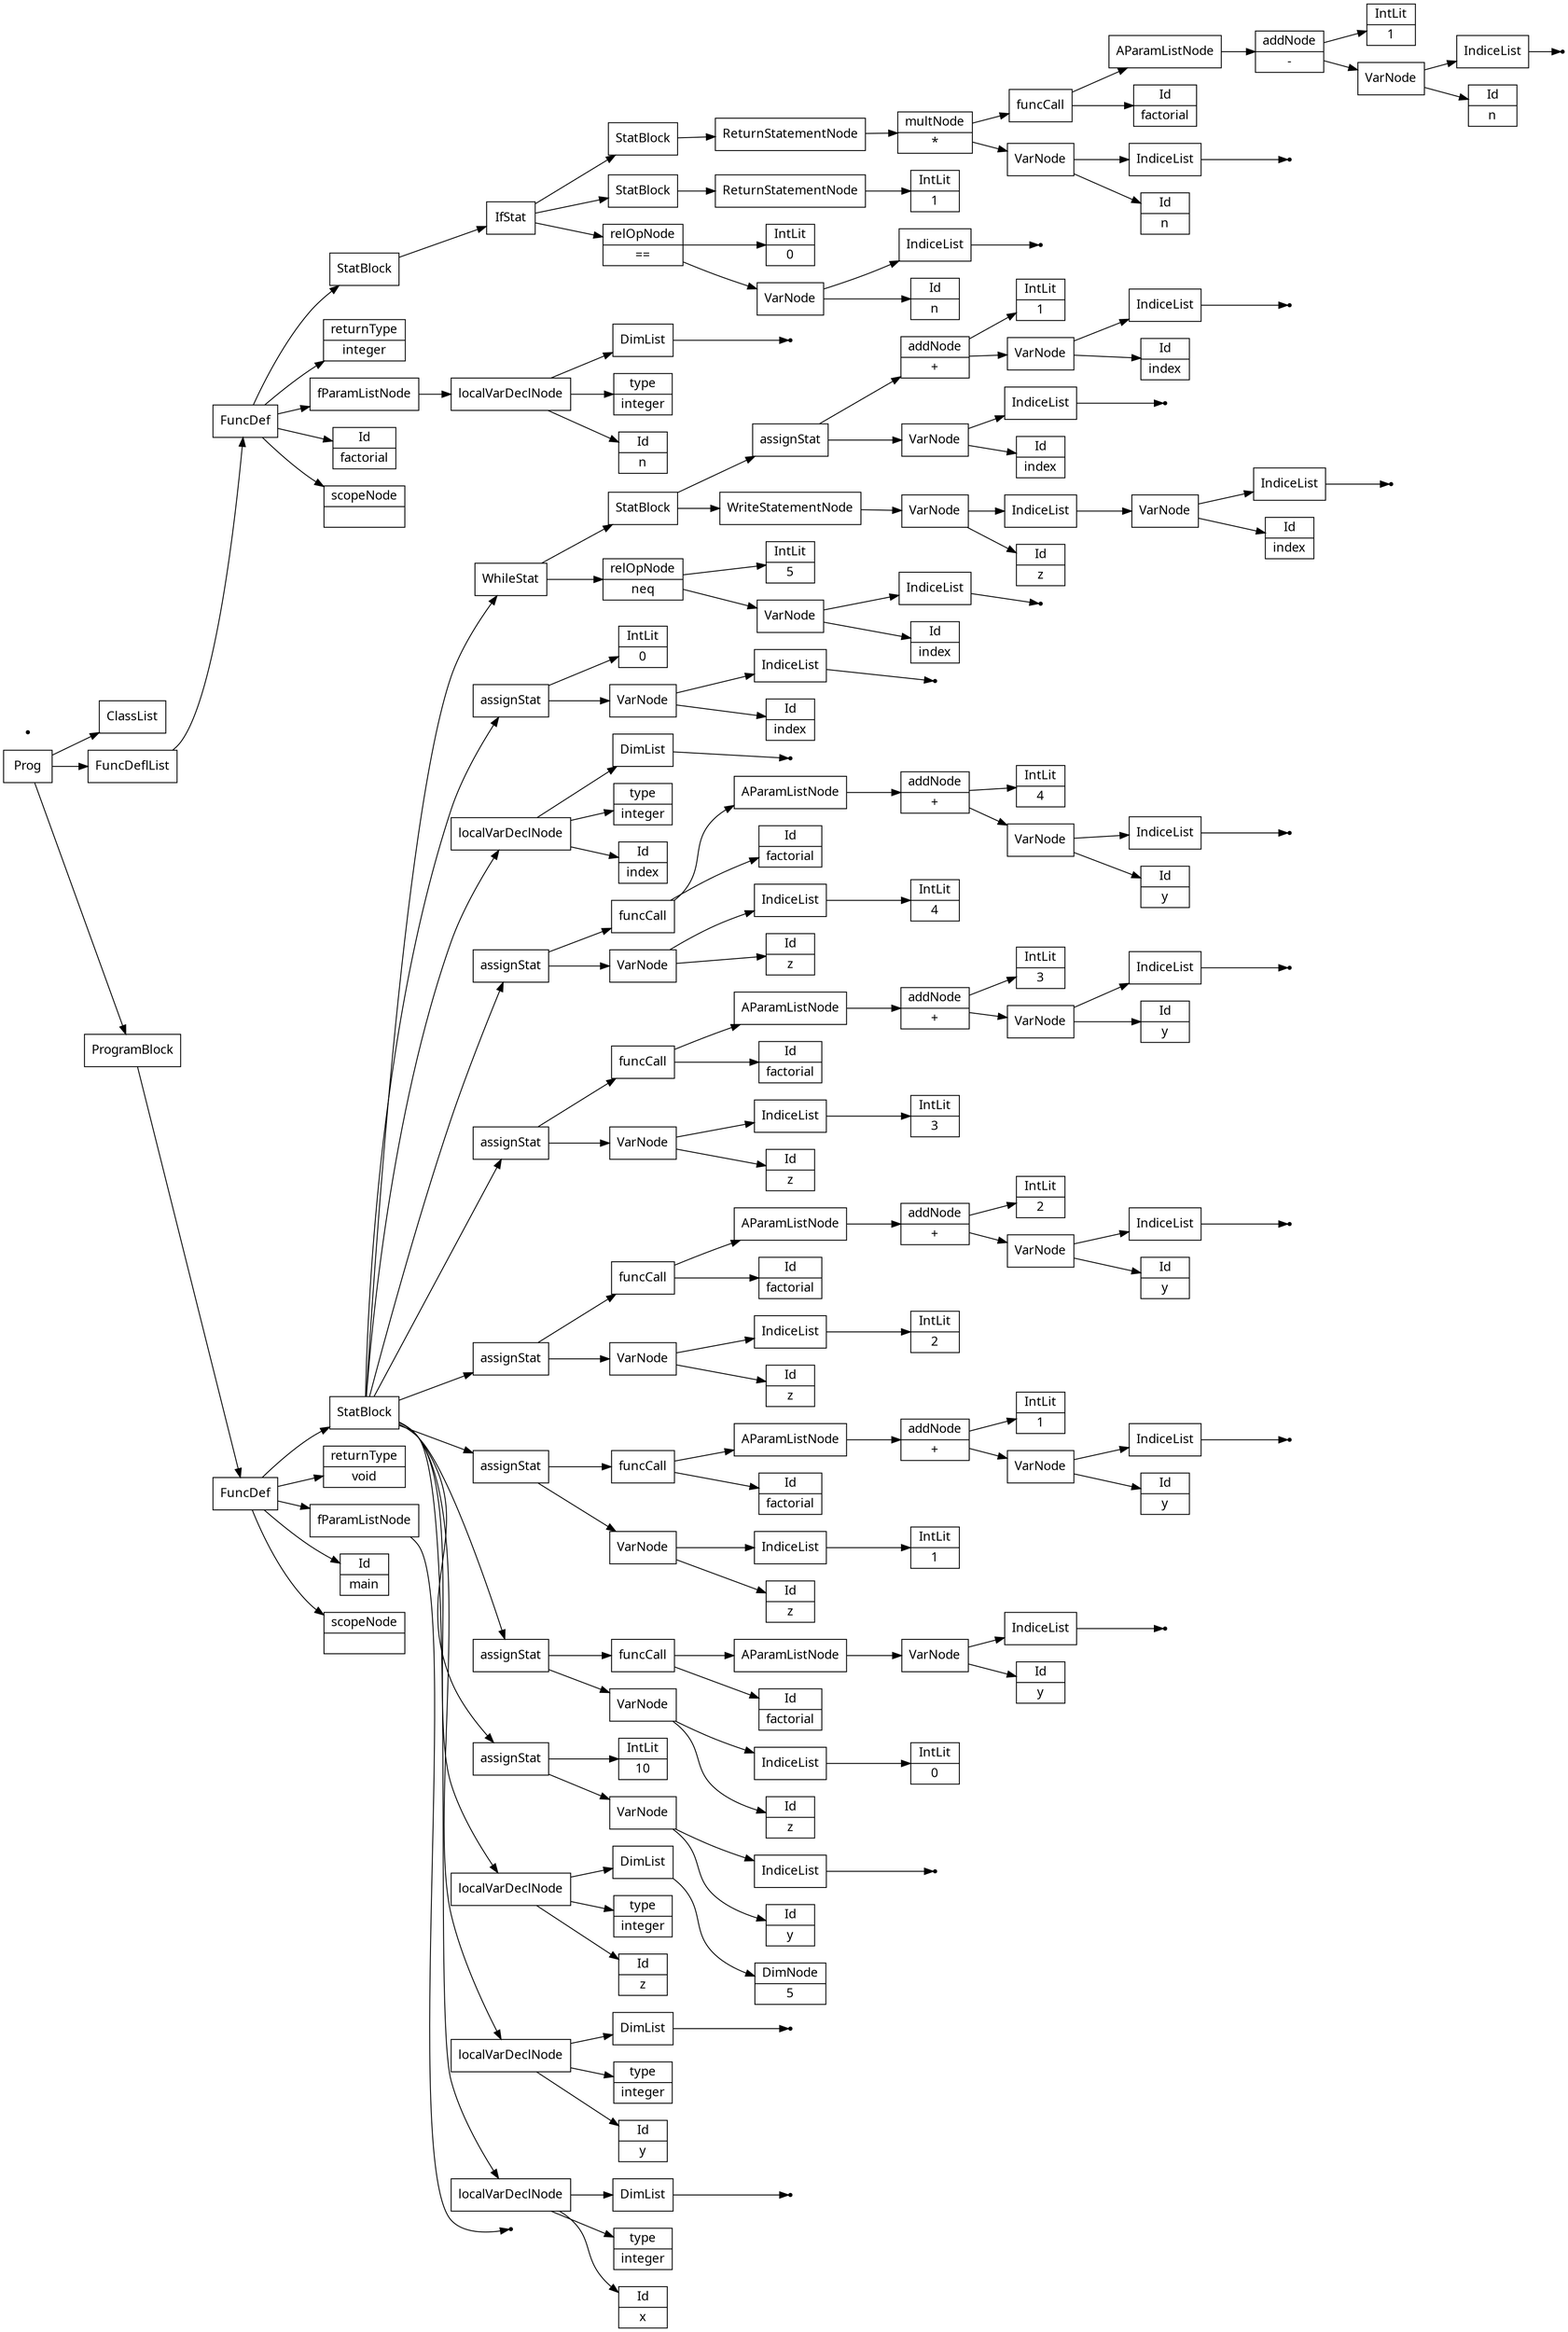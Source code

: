 digraph AST {
node [shape=record];
 node [fontname=Sans];charset="UTF-8" splines=true splines=spline rankdir =LR ordering="out"
1[label="scopeNode| "];
none3[shape="point"];
4[label="fParamListNode"];
4->none3;
5[label="returnType|void"];
7[label="Id|x"];
8[label="type|integer"];
none10[shape="point"];
11[label="DimList"];
11->none10;
12[label="localVarDeclNode"];
12->11;
12->8;
12->7;
13[label="Id|y"];
14[label="type|integer"];
none16[shape="point"];
17[label="DimList"];
17->none16;
18[label="localVarDeclNode"];
18->17;
18->14;
18->13;
19[label="Id|z"];
20[label="type|integer"];
22[label="DimNode|5"];
23[label="DimList"];
23->22;
24[label="localVarDeclNode"];
24->23;
24->20;
24->19;
25[label="Id|y"];
none27[shape="point"];
28[label="IndiceList"];
28->none27;
29[label="VarNode"];
29->28;
29->25;
30[label="IntLit|10"];
31[label="assignStat"];
31->30;
31->29;
32[label="Id|z"];
34[label="IntLit|0"];
35[label="IndiceList"];
35->34;
36[label="VarNode"];
36->35;
36->32;
37[label="Id|factorial"];
39[label="Id|y"];
none41[shape="point"];
42[label="IndiceList"];
42->none41;
43[label="VarNode"];
43->42;
43->39;
44[label="AParamListNode"];
44->43;
45[label="funcCall"];
45->44;
45->37;
46[label="assignStat"];
46->45;
46->36;
47[label="Id|z"];
49[label="IntLit|1"];
50[label="IndiceList"];
50->49;
51[label="VarNode"];
51->50;
51->47;
52[label="Id|factorial"];
54[label="Id|y"];
none56[shape="point"];
57[label="IndiceList"];
57->none56;
58[label="VarNode"];
58->57;
58->54;
59[label="addNode|+"];
60[label="IntLit|1"];
59->60;
59->58;
61[label="AParamListNode"];
61->59;
62[label="funcCall"];
62->61;
62->52;
63[label="assignStat"];
63->62;
63->51;
64[label="Id|z"];
66[label="IntLit|2"];
67[label="IndiceList"];
67->66;
68[label="VarNode"];
68->67;
68->64;
69[label="Id|factorial"];
71[label="Id|y"];
none73[shape="point"];
74[label="IndiceList"];
74->none73;
75[label="VarNode"];
75->74;
75->71;
76[label="addNode|+"];
77[label="IntLit|2"];
76->77;
76->75;
78[label="AParamListNode"];
78->76;
79[label="funcCall"];
79->78;
79->69;
80[label="assignStat"];
80->79;
80->68;
81[label="Id|z"];
83[label="IntLit|3"];
84[label="IndiceList"];
84->83;
85[label="VarNode"];
85->84;
85->81;
86[label="Id|factorial"];
88[label="Id|y"];
none90[shape="point"];
91[label="IndiceList"];
91->none90;
92[label="VarNode"];
92->91;
92->88;
93[label="addNode|+"];
94[label="IntLit|3"];
93->94;
93->92;
95[label="AParamListNode"];
95->93;
96[label="funcCall"];
96->95;
96->86;
97[label="assignStat"];
97->96;
97->85;
98[label="Id|z"];
100[label="IntLit|4"];
101[label="IndiceList"];
101->100;
102[label="VarNode"];
102->101;
102->98;
103[label="Id|factorial"];
105[label="Id|y"];
none107[shape="point"];
108[label="IndiceList"];
108->none107;
109[label="VarNode"];
109->108;
109->105;
110[label="addNode|+"];
111[label="IntLit|4"];
110->111;
110->109;
112[label="AParamListNode"];
112->110;
113[label="funcCall"];
113->112;
113->103;
114[label="assignStat"];
114->113;
114->102;
115[label="Id|index"];
116[label="type|integer"];
none118[shape="point"];
119[label="DimList"];
119->none118;
120[label="localVarDeclNode"];
120->119;
120->116;
120->115;
121[label="Id|index"];
none123[shape="point"];
124[label="IndiceList"];
124->none123;
125[label="VarNode"];
125->124;
125->121;
126[label="IntLit|0"];
127[label="assignStat"];
127->126;
127->125;
128[label="Id|index"];
none130[shape="point"];
131[label="IndiceList"];
131->none130;
132[label="VarNode"];
132->131;
132->128;
133[label="relOpNode|neq"];
134[label="IntLit|5"];
133->134;
133->132;
136[label="Id|z"];
138[label="Id|index"];
none140[shape="point"];
141[label="IndiceList"];
141->none140;
142[label="VarNode"];
142->141;
142->138;
143[label="IndiceList"];
143->142;
144[label="VarNode"];
144->143;
144->136;
145[label="WriteStatementNode"];
145->144;
146[label="Id|index"];
none148[shape="point"];
149[label="IndiceList"];
149->none148;
150[label="VarNode"];
150->149;
150->146;
151[label="Id|index"];
none153[shape="point"];
154[label="IndiceList"];
154->none153;
155[label="VarNode"];
155->154;
155->151;
156[label="addNode|+"];
157[label="IntLit|1"];
156->157;
156->155;
158[label="assignStat"];
158->156;
158->150;
159[label="StatBlock"];
159->158;
159->145;
160[label="WhileStat"];
160->159;
160->133;
161[label="StatBlock"];
161->160;
161->127;
161->120;
161->114;
161->97;
161->80;
161->63;
161->46;
161->31;
161->24;
161->18;
161->12;
162[label="FuncDef"];
0[label="Id|main"];
162->161;
162->5;
162->4;
162->0;
162->1;
164[label="scopeNode| "];
166[label="Id|n"];
167[label="type|integer"];
none169[shape="point"];
170[label="DimList"];
170->none169;
171[label="localVarDeclNode"];
171->170;
171->167;
171->166;
172[label="fParamListNode"];
172->171;
173[label="returnType|integer"];
175[label="Id|n"];
none177[shape="point"];
178[label="IndiceList"];
178->none177;
179[label="VarNode"];
179->178;
179->175;
180[label="relOpNode|\=="];
181[label="IntLit|0"];
180->181;
180->179;
183[label="IntLit|1"];
184[label="ReturnStatementNode"];
184->183;
185[label="StatBlock"];
185->184;
187[label="Id|n"];
none189[shape="point"];
190[label="IndiceList"];
190->none189;
191[label="VarNode"];
191->190;
191->187;
192[label="multNode|*"];
193[label="Id|factorial"];
195[label="Id|n"];
none197[shape="point"];
198[label="IndiceList"];
198->none197;
199[label="VarNode"];
199->198;
199->195;
200[label="addNode|-"];
201[label="IntLit|1"];
200->201;
200->199;
202[label="AParamListNode"];
202->200;
203[label="funcCall"];
203->202;
203->193;
192->203;
192->191;
204[label="ReturnStatementNode"];
204->192;
205[label="StatBlock"];
205->204;
206[label="IfStat"];
206->205;
206->185;
206->180;
207[label="StatBlock"];
207->206;
208[label="FuncDef"];
163[label="Id|factorial"];
208->207;
208->173;
208->172;
208->163;
208->164;
209[label="ClassList"];
210[label="FuncDeflList"];
211[label="Prog"];
212[label="ProgramBlock"];
210->208;
212->162;
none213[shape="point"];
211->209;
211->210;
211->212;
}